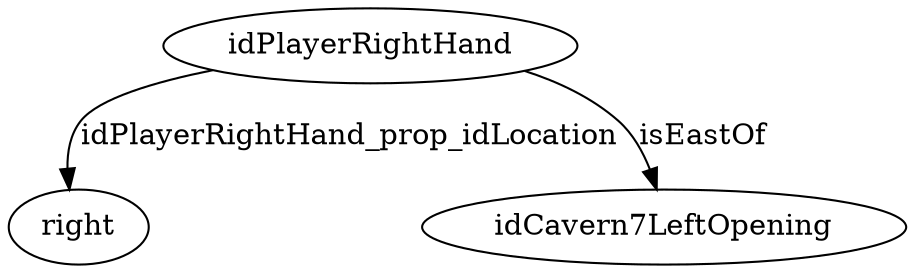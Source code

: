 strict digraph  {
idPlayerRightHand [node_type=entity_node, root=root];
right;
idCavern7LeftOpening;
idPlayerRightHand -> right  [edge_type=property, label=idPlayerRightHand_prop_idLocation];
idPlayerRightHand -> idCavern7LeftOpening  [edge_type=relationship, label=isEastOf];
}
